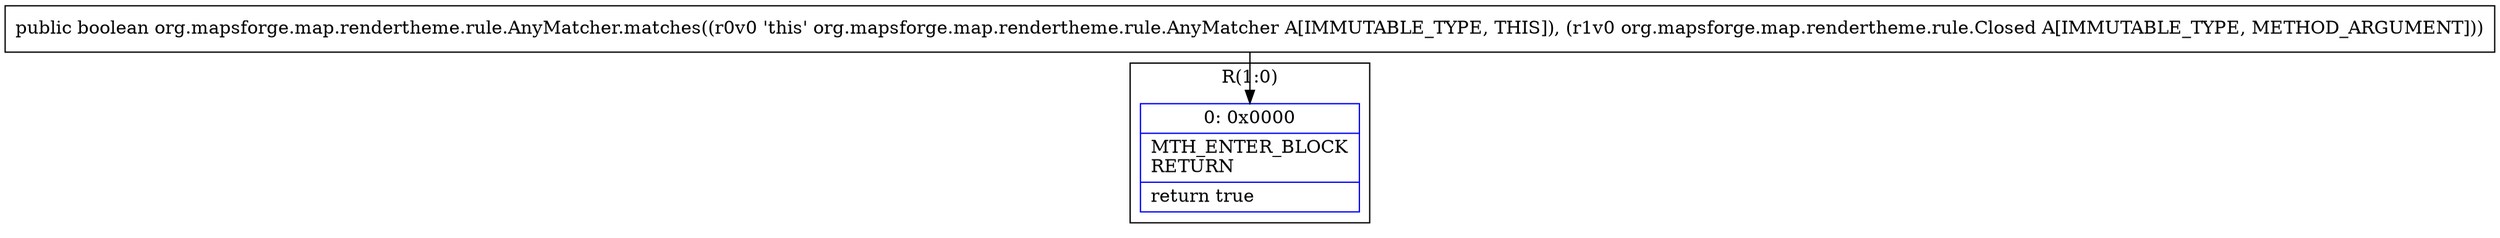 digraph "CFG fororg.mapsforge.map.rendertheme.rule.AnyMatcher.matches(Lorg\/mapsforge\/map\/rendertheme\/rule\/Closed;)Z" {
subgraph cluster_Region_1310477641 {
label = "R(1:0)";
node [shape=record,color=blue];
Node_0 [shape=record,label="{0\:\ 0x0000|MTH_ENTER_BLOCK\lRETURN\l|return true\l}"];
}
MethodNode[shape=record,label="{public boolean org.mapsforge.map.rendertheme.rule.AnyMatcher.matches((r0v0 'this' org.mapsforge.map.rendertheme.rule.AnyMatcher A[IMMUTABLE_TYPE, THIS]), (r1v0 org.mapsforge.map.rendertheme.rule.Closed A[IMMUTABLE_TYPE, METHOD_ARGUMENT])) }"];
MethodNode -> Node_0;
}

